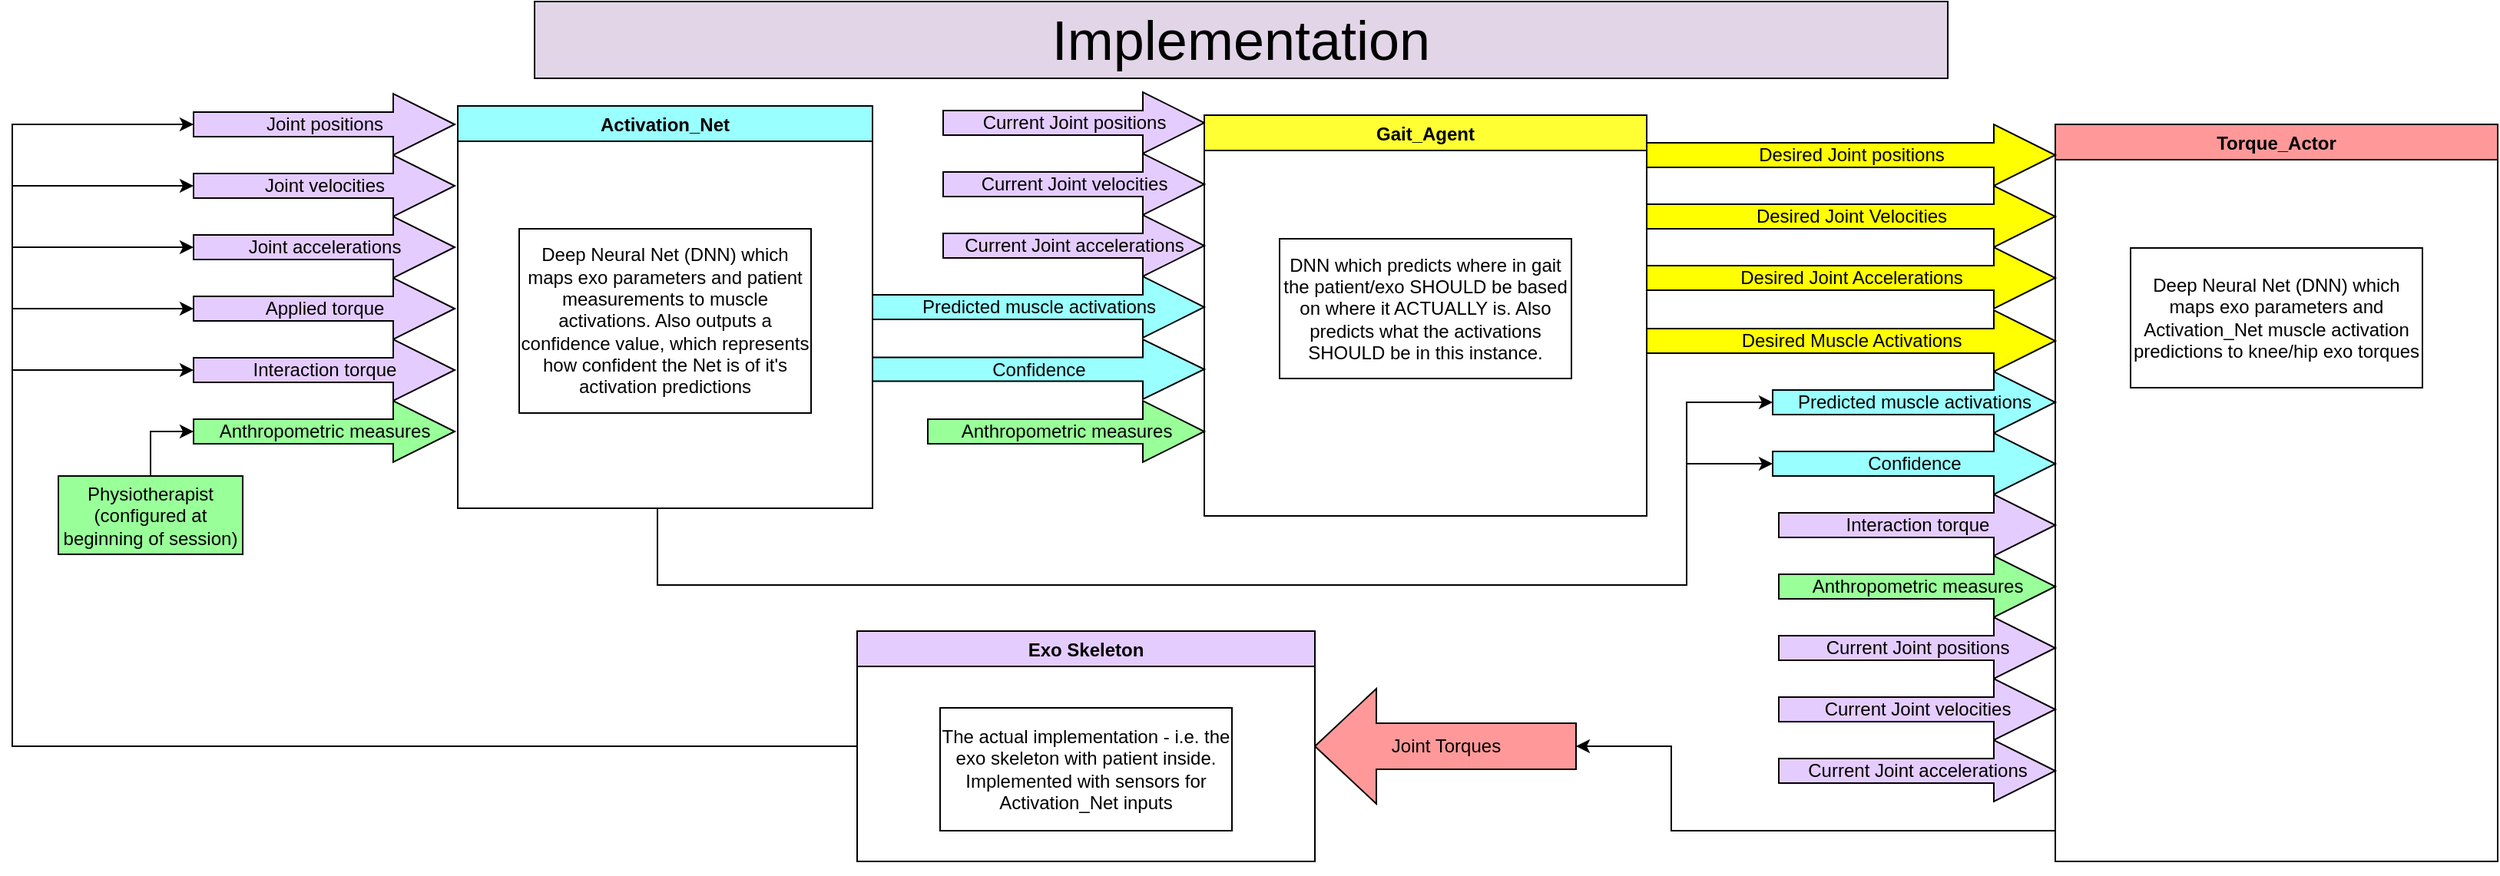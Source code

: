 <mxfile version="20.5.1" type="github">
  <diagram id="C5RBs43oDa-KdzZeNtuy" name="Page-1">
    <mxGraphModel dx="2531" dy="1888" grid="1" gridSize="10" guides="1" tooltips="1" connect="1" arrows="1" fold="1" page="1" pageScale="1" pageWidth="827" pageHeight="1169" math="0" shadow="0">
      <root>
        <mxCell id="WIyWlLk6GJQsqaUBKTNV-0" />
        <mxCell id="WIyWlLk6GJQsqaUBKTNV-1" parent="WIyWlLk6GJQsqaUBKTNV-0" />
        <mxCell id="O8BiqRMOCbHj1TRFgqL9-0" style="edgeStyle=orthogonalEdgeStyle;rounded=0;orthogonalLoop=1;jettySize=auto;html=1;entryX=0;entryY=0.5;entryDx=0;entryDy=0;entryPerimeter=0;" edge="1" parent="WIyWlLk6GJQsqaUBKTNV-1" source="O8BiqRMOCbHj1TRFgqL9-5" target="O8BiqRMOCbHj1TRFgqL9-13">
          <mxGeometry relative="1" as="geometry">
            <Array as="points">
              <mxPoint x="-360" y="435" />
              <mxPoint x="-360" y="190" />
            </Array>
          </mxGeometry>
        </mxCell>
        <mxCell id="O8BiqRMOCbHj1TRFgqL9-1" style="edgeStyle=orthogonalEdgeStyle;rounded=0;orthogonalLoop=1;jettySize=auto;html=1;exitX=0;exitY=0.5;exitDx=0;exitDy=0;entryX=0;entryY=0.5;entryDx=0;entryDy=0;entryPerimeter=0;" edge="1" parent="WIyWlLk6GJQsqaUBKTNV-1" source="O8BiqRMOCbHj1TRFgqL9-5" target="O8BiqRMOCbHj1TRFgqL9-12">
          <mxGeometry relative="1" as="geometry">
            <Array as="points">
              <mxPoint x="-360" y="435" />
              <mxPoint x="-360" y="150" />
            </Array>
          </mxGeometry>
        </mxCell>
        <mxCell id="O8BiqRMOCbHj1TRFgqL9-2" style="edgeStyle=orthogonalEdgeStyle;rounded=0;orthogonalLoop=1;jettySize=auto;html=1;exitX=0;exitY=0.5;exitDx=0;exitDy=0;entryX=0;entryY=0.5;entryDx=0;entryDy=0;entryPerimeter=0;" edge="1" parent="WIyWlLk6GJQsqaUBKTNV-1" source="O8BiqRMOCbHj1TRFgqL9-5" target="O8BiqRMOCbHj1TRFgqL9-11">
          <mxGeometry relative="1" as="geometry">
            <Array as="points">
              <mxPoint x="-360" y="435" />
              <mxPoint x="-360" y="110" />
            </Array>
          </mxGeometry>
        </mxCell>
        <mxCell id="O8BiqRMOCbHj1TRFgqL9-3" style="edgeStyle=orthogonalEdgeStyle;rounded=0;orthogonalLoop=1;jettySize=auto;html=1;exitX=0;exitY=0.5;exitDx=0;exitDy=0;entryX=0;entryY=0.5;entryDx=0;entryDy=0;entryPerimeter=0;" edge="1" parent="WIyWlLk6GJQsqaUBKTNV-1" source="O8BiqRMOCbHj1TRFgqL9-5" target="O8BiqRMOCbHj1TRFgqL9-10">
          <mxGeometry relative="1" as="geometry">
            <Array as="points">
              <mxPoint x="-360" y="435" />
              <mxPoint x="-360" y="70" />
            </Array>
          </mxGeometry>
        </mxCell>
        <mxCell id="O8BiqRMOCbHj1TRFgqL9-4" style="edgeStyle=orthogonalEdgeStyle;rounded=0;orthogonalLoop=1;jettySize=auto;html=1;exitX=0;exitY=0.5;exitDx=0;exitDy=0;entryX=0;entryY=0.5;entryDx=0;entryDy=0;entryPerimeter=0;" edge="1" parent="WIyWlLk6GJQsqaUBKTNV-1" source="O8BiqRMOCbHj1TRFgqL9-5" target="O8BiqRMOCbHj1TRFgqL9-9">
          <mxGeometry relative="1" as="geometry">
            <Array as="points">
              <mxPoint x="-360" y="435" />
              <mxPoint x="-360" y="30" />
            </Array>
          </mxGeometry>
        </mxCell>
        <mxCell id="O8BiqRMOCbHj1TRFgqL9-5" value="Exo Skeleton" style="swimlane;startSize=23;fillColor=#E5CCFF;" vertex="1" parent="WIyWlLk6GJQsqaUBKTNV-1">
          <mxGeometry x="190" y="360" width="298" height="150" as="geometry" />
        </mxCell>
        <mxCell id="O8BiqRMOCbHj1TRFgqL9-6" value="The actual implementation - i.e. the exo skeleton with patient inside. Implemented with sensors for Activation_Net inputs" style="rounded=0;whiteSpace=wrap;html=1;" vertex="1" parent="O8BiqRMOCbHj1TRFgqL9-5">
          <mxGeometry x="54" y="50" width="190" height="80" as="geometry" />
        </mxCell>
        <mxCell id="O8BiqRMOCbHj1TRFgqL9-62" style="edgeStyle=orthogonalEdgeStyle;rounded=0;orthogonalLoop=1;jettySize=auto;html=1;exitX=0;exitY=1;exitDx=0;exitDy=0;entryX=0;entryY=0.5;entryDx=0;entryDy=0;entryPerimeter=0;" edge="1" parent="WIyWlLk6GJQsqaUBKTNV-1" source="O8BiqRMOCbHj1TRFgqL9-7" target="O8BiqRMOCbHj1TRFgqL9-61">
          <mxGeometry relative="1" as="geometry">
            <Array as="points">
              <mxPoint x="970" y="490" />
              <mxPoint x="720" y="490" />
              <mxPoint x="720" y="435" />
            </Array>
          </mxGeometry>
        </mxCell>
        <mxCell id="O8BiqRMOCbHj1TRFgqL9-7" value="Torque_Actor" style="swimlane;fillColor=#FF9999;" vertex="1" parent="WIyWlLk6GJQsqaUBKTNV-1">
          <mxGeometry x="970" y="30" width="288" height="480" as="geometry" />
        </mxCell>
        <mxCell id="O8BiqRMOCbHj1TRFgqL9-8" value="Deep Neural Net (DNN) which maps exo parameters and Activation_Net muscle activation predictions to knee/hip exo torques" style="rounded=0;whiteSpace=wrap;html=1;" vertex="1" parent="O8BiqRMOCbHj1TRFgqL9-7">
          <mxGeometry x="49" y="80.5" width="190" height="91" as="geometry" />
        </mxCell>
        <mxCell id="O8BiqRMOCbHj1TRFgqL9-9" value="Joint positions" style="html=1;shadow=0;dashed=0;align=center;verticalAlign=middle;shape=mxgraph.arrows2.arrow;dy=0.6;dx=40;notch=0;fillColor=#E5CCFF;" vertex="1" parent="WIyWlLk6GJQsqaUBKTNV-1">
          <mxGeometry x="-242" y="10" width="170" height="40" as="geometry" />
        </mxCell>
        <mxCell id="O8BiqRMOCbHj1TRFgqL9-10" value="Joint velocities" style="html=1;shadow=0;dashed=0;align=center;verticalAlign=middle;shape=mxgraph.arrows2.arrow;dy=0.6;dx=40;notch=0;fillColor=#E5CCFF;" vertex="1" parent="WIyWlLk6GJQsqaUBKTNV-1">
          <mxGeometry x="-242" y="50" width="170" height="40" as="geometry" />
        </mxCell>
        <mxCell id="O8BiqRMOCbHj1TRFgqL9-11" value="Joint accelerations" style="html=1;shadow=0;dashed=0;align=center;verticalAlign=middle;shape=mxgraph.arrows2.arrow;dy=0.6;dx=40;notch=0;fillColor=#E5CCFF;" vertex="1" parent="WIyWlLk6GJQsqaUBKTNV-1">
          <mxGeometry x="-242" y="90" width="170" height="40" as="geometry" />
        </mxCell>
        <mxCell id="O8BiqRMOCbHj1TRFgqL9-12" value="Applied torque" style="html=1;shadow=0;dashed=0;align=center;verticalAlign=middle;shape=mxgraph.arrows2.arrow;dy=0.6;dx=40;notch=0;fillColor=#E5CCFF;" vertex="1" parent="WIyWlLk6GJQsqaUBKTNV-1">
          <mxGeometry x="-242" y="130" width="170" height="40" as="geometry" />
        </mxCell>
        <mxCell id="O8BiqRMOCbHj1TRFgqL9-13" value="Interaction torque" style="html=1;shadow=0;dashed=0;align=center;verticalAlign=middle;shape=mxgraph.arrows2.arrow;dy=0.6;dx=40;notch=0;fillColor=#E5CCFF;" vertex="1" parent="WIyWlLk6GJQsqaUBKTNV-1">
          <mxGeometry x="-242" y="170" width="170" height="40" as="geometry" />
        </mxCell>
        <mxCell id="O8BiqRMOCbHj1TRFgqL9-14" value="Anthropometric measures" style="html=1;shadow=0;dashed=0;align=center;verticalAlign=middle;shape=mxgraph.arrows2.arrow;dy=0.6;dx=40;notch=0;fillColor=#99FF99;" vertex="1" parent="WIyWlLk6GJQsqaUBKTNV-1">
          <mxGeometry x="-242" y="210" width="170" height="40" as="geometry" />
        </mxCell>
        <mxCell id="O8BiqRMOCbHj1TRFgqL9-15" value="Predicted muscle activations" style="html=1;shadow=0;dashed=0;align=center;verticalAlign=middle;shape=mxgraph.arrows2.arrow;dy=0.6;dx=40;notch=0;fillColor=#99FFFF;" vertex="1" parent="WIyWlLk6GJQsqaUBKTNV-1">
          <mxGeometry x="786" y="191" width="184" height="40" as="geometry" />
        </mxCell>
        <mxCell id="O8BiqRMOCbHj1TRFgqL9-16" value="Current Joint positions" style="html=1;shadow=0;dashed=0;align=center;verticalAlign=middle;shape=mxgraph.arrows2.arrow;dy=0.6;dx=40;notch=0;fillColor=#E5CCFF;" vertex="1" parent="WIyWlLk6GJQsqaUBKTNV-1">
          <mxGeometry x="246" y="9" width="170" height="40" as="geometry" />
        </mxCell>
        <mxCell id="O8BiqRMOCbHj1TRFgqL9-17" value="Current Joint velocities" style="html=1;shadow=0;dashed=0;align=center;verticalAlign=middle;shape=mxgraph.arrows2.arrow;dy=0.6;dx=40;notch=0;fillColor=#E5CCFF;" vertex="1" parent="WIyWlLk6GJQsqaUBKTNV-1">
          <mxGeometry x="246" y="49" width="170" height="40" as="geometry" />
        </mxCell>
        <mxCell id="O8BiqRMOCbHj1TRFgqL9-18" value="Current Joint accelerations" style="html=1;shadow=0;dashed=0;align=center;verticalAlign=middle;shape=mxgraph.arrows2.arrow;dy=0.6;dx=40;notch=0;fillColor=#E5CCFF;" vertex="1" parent="WIyWlLk6GJQsqaUBKTNV-1">
          <mxGeometry x="246" y="89" width="170" height="40" as="geometry" />
        </mxCell>
        <mxCell id="O8BiqRMOCbHj1TRFgqL9-20" value="Anthropometric measures" style="html=1;shadow=0;dashed=0;align=center;verticalAlign=middle;shape=mxgraph.arrows2.arrow;dy=0.6;dx=40;notch=0;fillColor=#99FF99;" vertex="1" parent="WIyWlLk6GJQsqaUBKTNV-1">
          <mxGeometry x="790" y="311" width="180" height="40" as="geometry" />
        </mxCell>
        <mxCell id="O8BiqRMOCbHj1TRFgqL9-45" style="edgeStyle=orthogonalEdgeStyle;rounded=0;orthogonalLoop=1;jettySize=auto;html=1;exitX=0.5;exitY=1;exitDx=0;exitDy=0;entryX=0;entryY=0.5;entryDx=0;entryDy=0;entryPerimeter=0;" edge="1" parent="WIyWlLk6GJQsqaUBKTNV-1" source="O8BiqRMOCbHj1TRFgqL9-21" target="O8BiqRMOCbHj1TRFgqL9-15">
          <mxGeometry relative="1" as="geometry">
            <mxPoint x="760" y="210" as="targetPoint" />
            <Array as="points">
              <mxPoint x="60" y="280" />
              <mxPoint x="60" y="330" />
              <mxPoint x="730" y="330" />
              <mxPoint x="730" y="211" />
            </Array>
          </mxGeometry>
        </mxCell>
        <mxCell id="O8BiqRMOCbHj1TRFgqL9-47" style="edgeStyle=orthogonalEdgeStyle;rounded=0;orthogonalLoop=1;jettySize=auto;html=1;exitX=0.5;exitY=1;exitDx=0;exitDy=0;" edge="1" parent="WIyWlLk6GJQsqaUBKTNV-1" source="O8BiqRMOCbHj1TRFgqL9-21" target="O8BiqRMOCbHj1TRFgqL9-46">
          <mxGeometry relative="1" as="geometry">
            <Array as="points">
              <mxPoint x="60" y="280" />
              <mxPoint x="60" y="330" />
              <mxPoint x="730" y="330" />
              <mxPoint x="730" y="251" />
            </Array>
          </mxGeometry>
        </mxCell>
        <mxCell id="O8BiqRMOCbHj1TRFgqL9-21" value="Activation_Net" style="swimlane;startSize=23;fillColor=#99FFFF;" vertex="1" parent="WIyWlLk6GJQsqaUBKTNV-1">
          <mxGeometry x="-70" y="18" width="270" height="262" as="geometry" />
        </mxCell>
        <mxCell id="O8BiqRMOCbHj1TRFgqL9-22" value="Deep Neural Net (DNN) which maps exo parameters and patient measurements to muscle activations. Also outputs a confidence value, which represents how confident the Net is of it&#39;s activation predictions" style="rounded=0;whiteSpace=wrap;html=1;" vertex="1" parent="O8BiqRMOCbHj1TRFgqL9-21">
          <mxGeometry x="40" y="80" width="190" height="120" as="geometry" />
        </mxCell>
        <mxCell id="O8BiqRMOCbHj1TRFgqL9-24" style="edgeStyle=orthogonalEdgeStyle;rounded=0;orthogonalLoop=1;jettySize=auto;html=1;exitX=0.5;exitY=0;exitDx=0;exitDy=0;entryX=0;entryY=0.5;entryDx=0;entryDy=0;entryPerimeter=0;" edge="1" parent="WIyWlLk6GJQsqaUBKTNV-1" source="O8BiqRMOCbHj1TRFgqL9-25" target="O8BiqRMOCbHj1TRFgqL9-14">
          <mxGeometry relative="1" as="geometry" />
        </mxCell>
        <mxCell id="O8BiqRMOCbHj1TRFgqL9-25" value="Physiotherapist (configured at beginning of session)" style="rounded=0;whiteSpace=wrap;html=1;fillColor=#99FF99;" vertex="1" parent="WIyWlLk6GJQsqaUBKTNV-1">
          <mxGeometry x="-330" y="259" width="120" height="51" as="geometry" />
        </mxCell>
        <mxCell id="O8BiqRMOCbHj1TRFgqL9-26" value="&lt;font style=&quot;font-size: 36px;&quot;&gt;Implementation&lt;/font&gt;" style="rounded=0;whiteSpace=wrap;html=1;strokeColor=#000000;fillColor=#E1D5E7;" vertex="1" parent="WIyWlLk6GJQsqaUBKTNV-1">
          <mxGeometry x="-20" y="-50" width="920" height="50" as="geometry" />
        </mxCell>
        <mxCell id="O8BiqRMOCbHj1TRFgqL9-28" value="Gait_Agent" style="swimlane;fillColor=#FFFF33;" vertex="1" parent="WIyWlLk6GJQsqaUBKTNV-1">
          <mxGeometry x="416" y="24" width="288" height="261" as="geometry" />
        </mxCell>
        <mxCell id="O8BiqRMOCbHj1TRFgqL9-29" value="DNN which predicts where in gait the patient/exo SHOULD be based on where it ACTUALLY is. Also predicts what the activations SHOULD be in this instance." style="rounded=0;whiteSpace=wrap;html=1;" vertex="1" parent="O8BiqRMOCbHj1TRFgqL9-28">
          <mxGeometry x="49" y="80.5" width="190" height="91" as="geometry" />
        </mxCell>
        <mxCell id="O8BiqRMOCbHj1TRFgqL9-31" value="Desired Joint positions" style="html=1;shadow=0;dashed=0;align=center;verticalAlign=middle;shape=mxgraph.arrows2.arrow;dy=0.6;dx=40;notch=0;fillColor=#FFFF00;direction=east;" vertex="1" parent="WIyWlLk6GJQsqaUBKTNV-1">
          <mxGeometry x="704" y="30" width="266" height="40" as="geometry" />
        </mxCell>
        <mxCell id="O8BiqRMOCbHj1TRFgqL9-32" value="Desired Joint Velocities" style="html=1;shadow=0;dashed=0;align=center;verticalAlign=middle;shape=mxgraph.arrows2.arrow;dy=0.6;dx=40;notch=0;fillColor=#FFFF00;direction=east;" vertex="1" parent="WIyWlLk6GJQsqaUBKTNV-1">
          <mxGeometry x="704" y="70" width="266" height="40" as="geometry" />
        </mxCell>
        <mxCell id="O8BiqRMOCbHj1TRFgqL9-33" value="Desired Joint Accelerations" style="html=1;shadow=0;dashed=0;align=center;verticalAlign=middle;shape=mxgraph.arrows2.arrow;dy=0.6;dx=40;notch=0;fillColor=#FFFF00;direction=east;" vertex="1" parent="WIyWlLk6GJQsqaUBKTNV-1">
          <mxGeometry x="704" y="110" width="266" height="40" as="geometry" />
        </mxCell>
        <mxCell id="O8BiqRMOCbHj1TRFgqL9-35" value="Desired Muscle Activations" style="html=1;shadow=0;dashed=0;align=center;verticalAlign=middle;shape=mxgraph.arrows2.arrow;dy=0.6;dx=40;notch=0;fillColor=#FFFF00;direction=east;" vertex="1" parent="WIyWlLk6GJQsqaUBKTNV-1">
          <mxGeometry x="704" y="151" width="266" height="40" as="geometry" />
        </mxCell>
        <mxCell id="O8BiqRMOCbHj1TRFgqL9-46" value="Confidence" style="html=1;shadow=0;dashed=0;align=center;verticalAlign=middle;shape=mxgraph.arrows2.arrow;dy=0.6;dx=40;notch=0;fillColor=#99FFFF;" vertex="1" parent="WIyWlLk6GJQsqaUBKTNV-1">
          <mxGeometry x="786" y="231" width="184" height="40" as="geometry" />
        </mxCell>
        <mxCell id="O8BiqRMOCbHj1TRFgqL9-48" value="Predicted muscle activations" style="html=1;shadow=0;dashed=0;align=center;verticalAlign=middle;shape=mxgraph.arrows2.arrow;dy=0.6;dx=40;notch=0;fillColor=#99FFFF;" vertex="1" parent="WIyWlLk6GJQsqaUBKTNV-1">
          <mxGeometry x="200" y="129" width="216" height="40" as="geometry" />
        </mxCell>
        <mxCell id="O8BiqRMOCbHj1TRFgqL9-49" value="Confidence" style="html=1;shadow=0;dashed=0;align=center;verticalAlign=middle;shape=mxgraph.arrows2.arrow;dy=0.6;dx=40;notch=0;fillColor=#99FFFF;" vertex="1" parent="WIyWlLk6GJQsqaUBKTNV-1">
          <mxGeometry x="200" y="170" width="216" height="39" as="geometry" />
        </mxCell>
        <mxCell id="O8BiqRMOCbHj1TRFgqL9-50" value="Interaction torque" style="html=1;shadow=0;dashed=0;align=center;verticalAlign=middle;shape=mxgraph.arrows2.arrow;dy=0.6;dx=40;notch=0;fillColor=#E5CCFF;" vertex="1" parent="WIyWlLk6GJQsqaUBKTNV-1">
          <mxGeometry x="790" y="271" width="180" height="40" as="geometry" />
        </mxCell>
        <mxCell id="O8BiqRMOCbHj1TRFgqL9-51" value="Anthropometric measures" style="html=1;shadow=0;dashed=0;align=center;verticalAlign=middle;shape=mxgraph.arrows2.arrow;dy=0.6;dx=40;notch=0;fillColor=#99FF99;" vertex="1" parent="WIyWlLk6GJQsqaUBKTNV-1">
          <mxGeometry x="236" y="210" width="180" height="40" as="geometry" />
        </mxCell>
        <mxCell id="O8BiqRMOCbHj1TRFgqL9-57" value="Current Joint positions" style="html=1;shadow=0;dashed=0;align=center;verticalAlign=middle;shape=mxgraph.arrows2.arrow;dy=0.6;dx=40;notch=0;fillColor=#E5CCFF;" vertex="1" parent="WIyWlLk6GJQsqaUBKTNV-1">
          <mxGeometry x="790" y="351" width="180" height="40" as="geometry" />
        </mxCell>
        <mxCell id="O8BiqRMOCbHj1TRFgqL9-58" value="Current Joint velocities" style="html=1;shadow=0;dashed=0;align=center;verticalAlign=middle;shape=mxgraph.arrows2.arrow;dy=0.6;dx=40;notch=0;fillColor=#E5CCFF;" vertex="1" parent="WIyWlLk6GJQsqaUBKTNV-1">
          <mxGeometry x="790" y="391" width="180" height="40" as="geometry" />
        </mxCell>
        <mxCell id="O8BiqRMOCbHj1TRFgqL9-59" value="Current Joint accelerations" style="html=1;shadow=0;dashed=0;align=center;verticalAlign=middle;shape=mxgraph.arrows2.arrow;dy=0.6;dx=40;notch=0;fillColor=#E5CCFF;" vertex="1" parent="WIyWlLk6GJQsqaUBKTNV-1">
          <mxGeometry x="790" y="431" width="180" height="40" as="geometry" />
        </mxCell>
        <mxCell id="O8BiqRMOCbHj1TRFgqL9-61" value="Joint Torques" style="html=1;shadow=0;dashed=0;align=center;verticalAlign=middle;shape=mxgraph.arrows2.arrow;dy=0.6;dx=40;notch=0;fillColor=#FF9999;flipH=1;" vertex="1" parent="WIyWlLk6GJQsqaUBKTNV-1">
          <mxGeometry x="488" y="397.5" width="170" height="75" as="geometry" />
        </mxCell>
      </root>
    </mxGraphModel>
  </diagram>
</mxfile>

